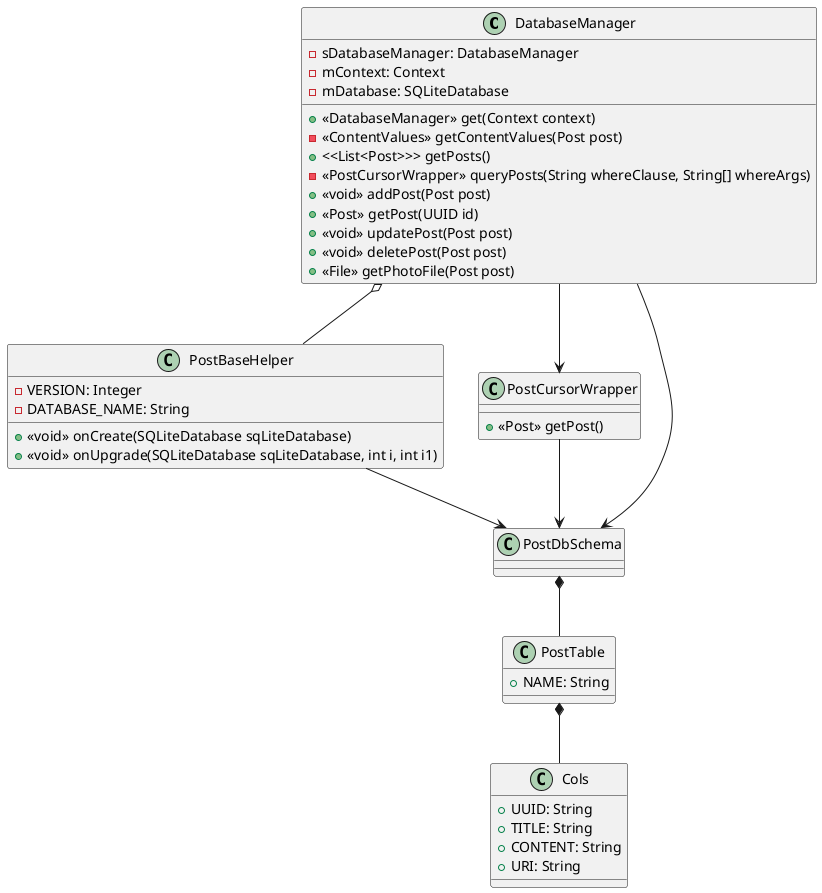 @startuml
' Editor Component

    class DatabaseManager {
        - sDatabaseManager: DatabaseManager
        - mContext: Context
        - mDatabase: SQLiteDatabase
        + <<DatabaseManager>> get(Context context)
        - <<ContentValues>> getContentValues(Post post)
        + <<List<Post>>> getPosts()
        - <<PostCursorWrapper>> queryPosts(String whereClause, String[] whereArgs)
        + <<void>> addPost(Post post)
        + <<Post>> getPost(UUID id)
        + <<void>> updatePost(Post post)
        + <<void>> deletePost(Post post)
        + <<File>> getPhotoFile(Post post)
    }

    class PostBaseHelper {
        - VERSION: Integer
        - DATABASE_NAME: String
        + <<void>> onCreate(SQLiteDatabase sqLiteDatabase)
        + <<void>> onUpgrade(SQLiteDatabase sqLiteDatabase, int i, int i1)
    }
    
    class PostCursorWrapper {
        + <<Post>> getPost()
    }
     
    class PostDbSchema {
        
    }

    class PostTable {
        + NAME: String
    }

    class Cols {
        + UUID: String
        + TITLE: String
        + CONTENT: String
        + URI: String
    }

   DatabaseManager --> PostCursorWrapper
   DatabaseManager o-- PostBaseHelper
   DatabaseManager --> PostDbSchema
   PostBaseHelper --> PostDbSchema
   PostCursorWrapper --> PostDbSchema
   PostDbSchema *-- PostTable
   PostTable *-- Cols
@enduml
